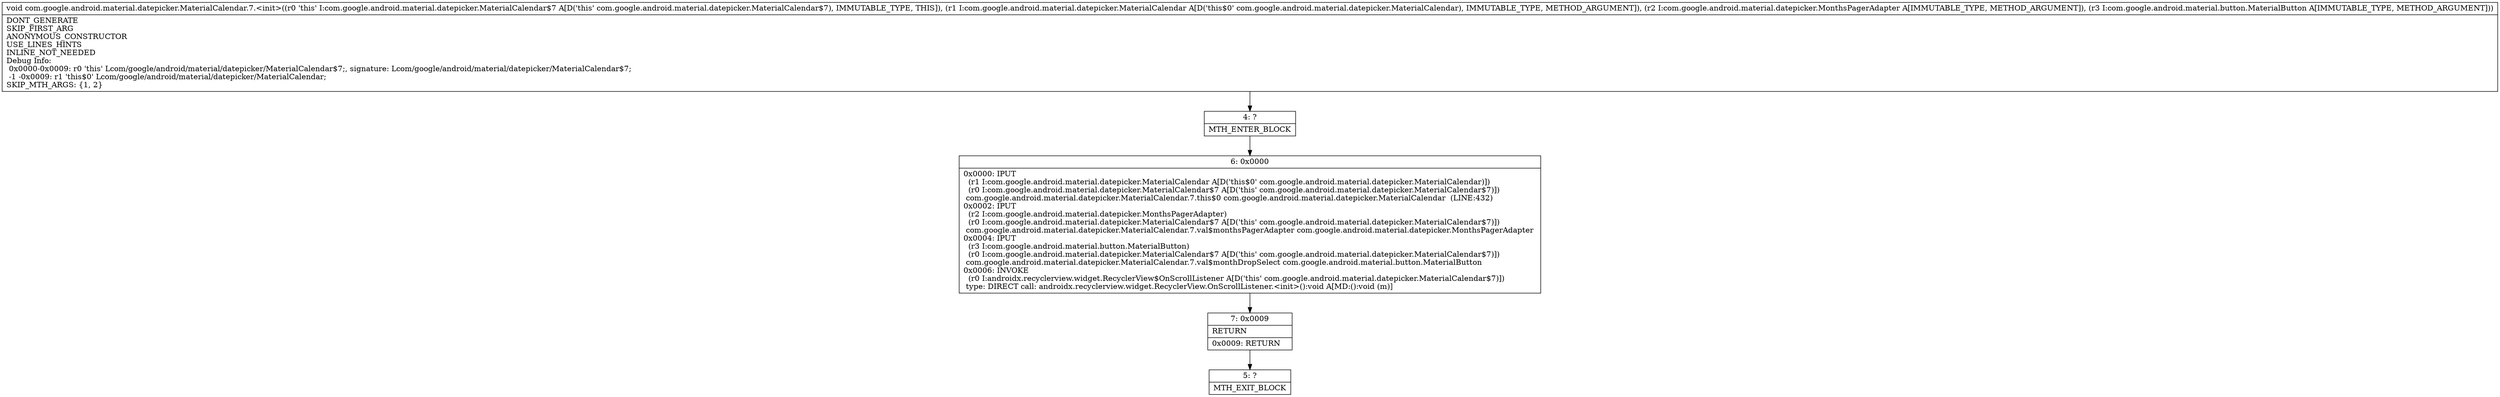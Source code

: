 digraph "CFG forcom.google.android.material.datepicker.MaterialCalendar.7.\<init\>(Lcom\/google\/android\/material\/datepicker\/MaterialCalendar;Lcom\/google\/android\/material\/datepicker\/MonthsPagerAdapter;Lcom\/google\/android\/material\/button\/MaterialButton;)V" {
Node_4 [shape=record,label="{4\:\ ?|MTH_ENTER_BLOCK\l}"];
Node_6 [shape=record,label="{6\:\ 0x0000|0x0000: IPUT  \l  (r1 I:com.google.android.material.datepicker.MaterialCalendar A[D('this$0' com.google.android.material.datepicker.MaterialCalendar)])\l  (r0 I:com.google.android.material.datepicker.MaterialCalendar$7 A[D('this' com.google.android.material.datepicker.MaterialCalendar$7)])\l com.google.android.material.datepicker.MaterialCalendar.7.this$0 com.google.android.material.datepicker.MaterialCalendar  (LINE:432)\l0x0002: IPUT  \l  (r2 I:com.google.android.material.datepicker.MonthsPagerAdapter)\l  (r0 I:com.google.android.material.datepicker.MaterialCalendar$7 A[D('this' com.google.android.material.datepicker.MaterialCalendar$7)])\l com.google.android.material.datepicker.MaterialCalendar.7.val$monthsPagerAdapter com.google.android.material.datepicker.MonthsPagerAdapter \l0x0004: IPUT  \l  (r3 I:com.google.android.material.button.MaterialButton)\l  (r0 I:com.google.android.material.datepicker.MaterialCalendar$7 A[D('this' com.google.android.material.datepicker.MaterialCalendar$7)])\l com.google.android.material.datepicker.MaterialCalendar.7.val$monthDropSelect com.google.android.material.button.MaterialButton \l0x0006: INVOKE  \l  (r0 I:androidx.recyclerview.widget.RecyclerView$OnScrollListener A[D('this' com.google.android.material.datepicker.MaterialCalendar$7)])\l type: DIRECT call: androidx.recyclerview.widget.RecyclerView.OnScrollListener.\<init\>():void A[MD:():void (m)]\l}"];
Node_7 [shape=record,label="{7\:\ 0x0009|RETURN\l|0x0009: RETURN   \l}"];
Node_5 [shape=record,label="{5\:\ ?|MTH_EXIT_BLOCK\l}"];
MethodNode[shape=record,label="{void com.google.android.material.datepicker.MaterialCalendar.7.\<init\>((r0 'this' I:com.google.android.material.datepicker.MaterialCalendar$7 A[D('this' com.google.android.material.datepicker.MaterialCalendar$7), IMMUTABLE_TYPE, THIS]), (r1 I:com.google.android.material.datepicker.MaterialCalendar A[D('this$0' com.google.android.material.datepicker.MaterialCalendar), IMMUTABLE_TYPE, METHOD_ARGUMENT]), (r2 I:com.google.android.material.datepicker.MonthsPagerAdapter A[IMMUTABLE_TYPE, METHOD_ARGUMENT]), (r3 I:com.google.android.material.button.MaterialButton A[IMMUTABLE_TYPE, METHOD_ARGUMENT]))  | DONT_GENERATE\lSKIP_FIRST_ARG\lANONYMOUS_CONSTRUCTOR\lUSE_LINES_HINTS\lINLINE_NOT_NEEDED\lDebug Info:\l  0x0000\-0x0009: r0 'this' Lcom\/google\/android\/material\/datepicker\/MaterialCalendar$7;, signature: Lcom\/google\/android\/material\/datepicker\/MaterialCalendar$7;\l  \-1 \-0x0009: r1 'this$0' Lcom\/google\/android\/material\/datepicker\/MaterialCalendar;\lSKIP_MTH_ARGS: \{1, 2\}\l}"];
MethodNode -> Node_4;Node_4 -> Node_6;
Node_6 -> Node_7;
Node_7 -> Node_5;
}

